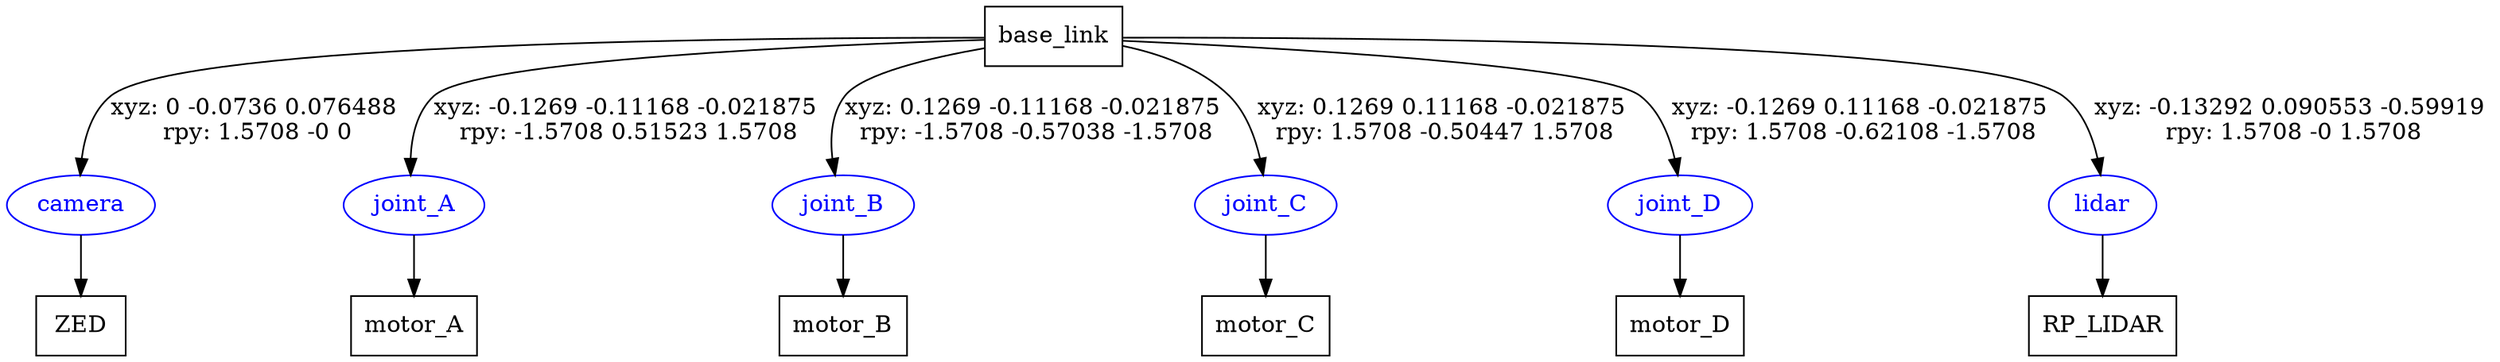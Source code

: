 digraph G {
node [shape=box];
"base_link" [label="base_link"];
"ZED" [label="ZED"];
"motor_A" [label="motor_A"];
"motor_B" [label="motor_B"];
"motor_C" [label="motor_C"];
"motor_D" [label="motor_D"];
"RP_LIDAR" [label="RP_LIDAR"];
node [shape=ellipse, color=blue, fontcolor=blue];
"base_link" -> "camera" [label="xyz: 0 -0.0736 0.076488 \nrpy: 1.5708 -0 0"]
"camera" -> "ZED"
"base_link" -> "joint_A" [label="xyz: -0.1269 -0.11168 -0.021875 \nrpy: -1.5708 0.51523 1.5708"]
"joint_A" -> "motor_A"
"base_link" -> "joint_B" [label="xyz: 0.1269 -0.11168 -0.021875 \nrpy: -1.5708 -0.57038 -1.5708"]
"joint_B" -> "motor_B"
"base_link" -> "joint_C" [label="xyz: 0.1269 0.11168 -0.021875 \nrpy: 1.5708 -0.50447 1.5708"]
"joint_C" -> "motor_C"
"base_link" -> "joint_D" [label="xyz: -0.1269 0.11168 -0.021875 \nrpy: 1.5708 -0.62108 -1.5708"]
"joint_D" -> "motor_D"
"base_link" -> "lidar" [label="xyz: -0.13292 0.090553 -0.59919 \nrpy: 1.5708 -0 1.5708"]
"lidar" -> "RP_LIDAR"
}
